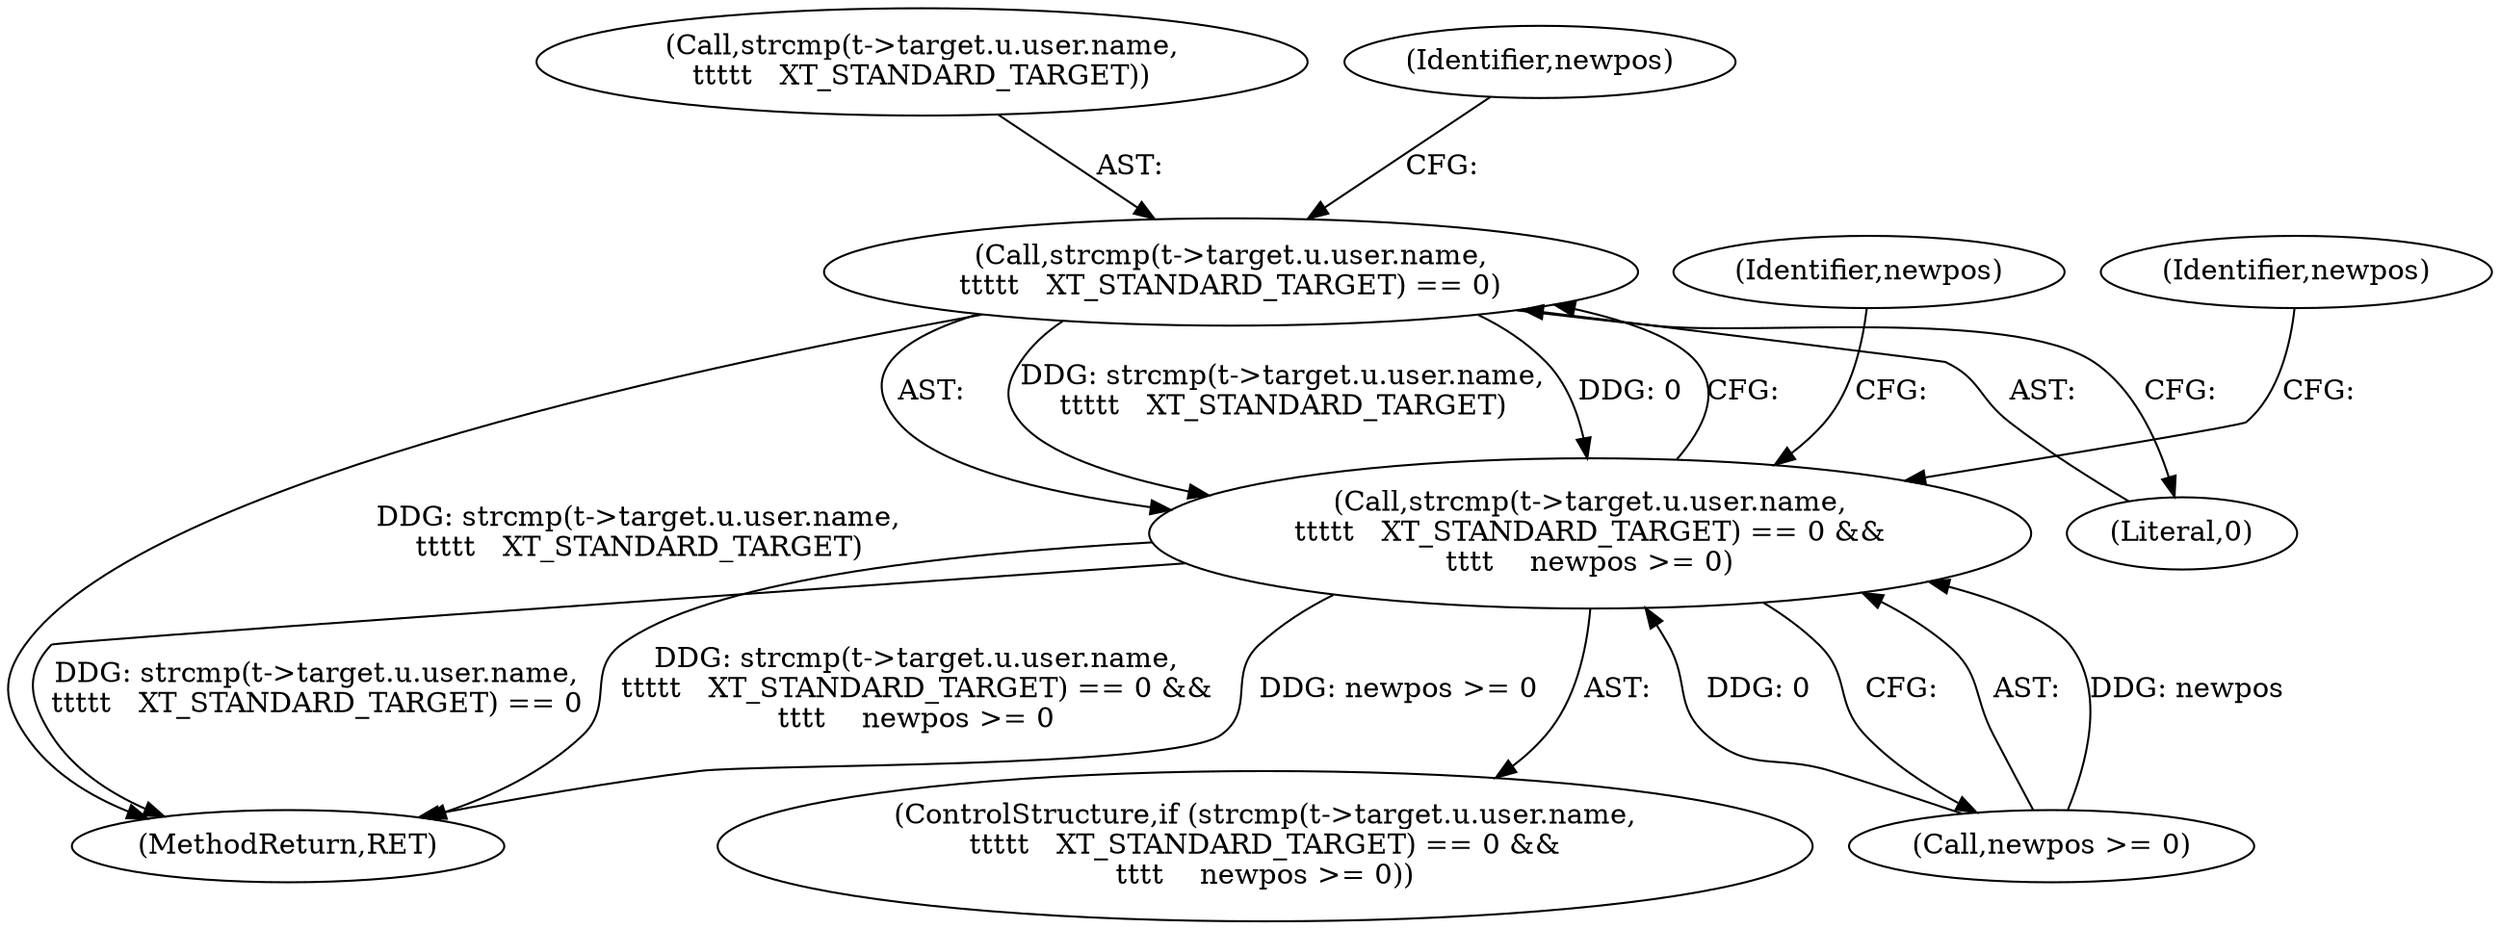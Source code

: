 digraph "0_linux_54d83fc74aa9ec72794373cb47432c5f7fb1a309_6@API" {
"1000364" [label="(Call,strcmp(t->target.u.user.name,\n\t\t\t\t\t   XT_STANDARD_TARGET) == 0)"];
"1000363" [label="(Call,strcmp(t->target.u.user.name,\n\t\t\t\t\t   XT_STANDARD_TARGET) == 0 &&\n\t\t\t\t    newpos >= 0)"];
"1000432" [label="(MethodReturn,RET)"];
"1000383" [label="(Identifier,newpos)"];
"1000364" [label="(Call,strcmp(t->target.u.user.name,\n\t\t\t\t\t   XT_STANDARD_TARGET) == 0)"];
"1000365" [label="(Call,strcmp(t->target.u.user.name,\n\t\t\t\t\t   XT_STANDARD_TARGET))"];
"1000362" [label="(ControlStructure,if (strcmp(t->target.u.user.name,\n\t\t\t\t\t   XT_STANDARD_TARGET) == 0 &&\n\t\t\t\t    newpos >= 0))"];
"1000363" [label="(Call,strcmp(t->target.u.user.name,\n\t\t\t\t\t   XT_STANDARD_TARGET) == 0 &&\n\t\t\t\t    newpos >= 0)"];
"1000403" [label="(Identifier,newpos)"];
"1000378" [label="(Identifier,newpos)"];
"1000376" [label="(Literal,0)"];
"1000377" [label="(Call,newpos >= 0)"];
"1000364" -> "1000363"  [label="AST: "];
"1000364" -> "1000376"  [label="CFG: "];
"1000365" -> "1000364"  [label="AST: "];
"1000376" -> "1000364"  [label="AST: "];
"1000378" -> "1000364"  [label="CFG: "];
"1000363" -> "1000364"  [label="CFG: "];
"1000364" -> "1000432"  [label="DDG: strcmp(t->target.u.user.name,\n\t\t\t\t\t   XT_STANDARD_TARGET)"];
"1000364" -> "1000363"  [label="DDG: strcmp(t->target.u.user.name,\n\t\t\t\t\t   XT_STANDARD_TARGET)"];
"1000364" -> "1000363"  [label="DDG: 0"];
"1000363" -> "1000362"  [label="AST: "];
"1000363" -> "1000377"  [label="CFG: "];
"1000377" -> "1000363"  [label="AST: "];
"1000383" -> "1000363"  [label="CFG: "];
"1000403" -> "1000363"  [label="CFG: "];
"1000363" -> "1000432"  [label="DDG: newpos >= 0"];
"1000363" -> "1000432"  [label="DDG: strcmp(t->target.u.user.name,\n\t\t\t\t\t   XT_STANDARD_TARGET) == 0"];
"1000363" -> "1000432"  [label="DDG: strcmp(t->target.u.user.name,\n\t\t\t\t\t   XT_STANDARD_TARGET) == 0 &&\n\t\t\t\t    newpos >= 0"];
"1000377" -> "1000363"  [label="DDG: newpos"];
"1000377" -> "1000363"  [label="DDG: 0"];
}
